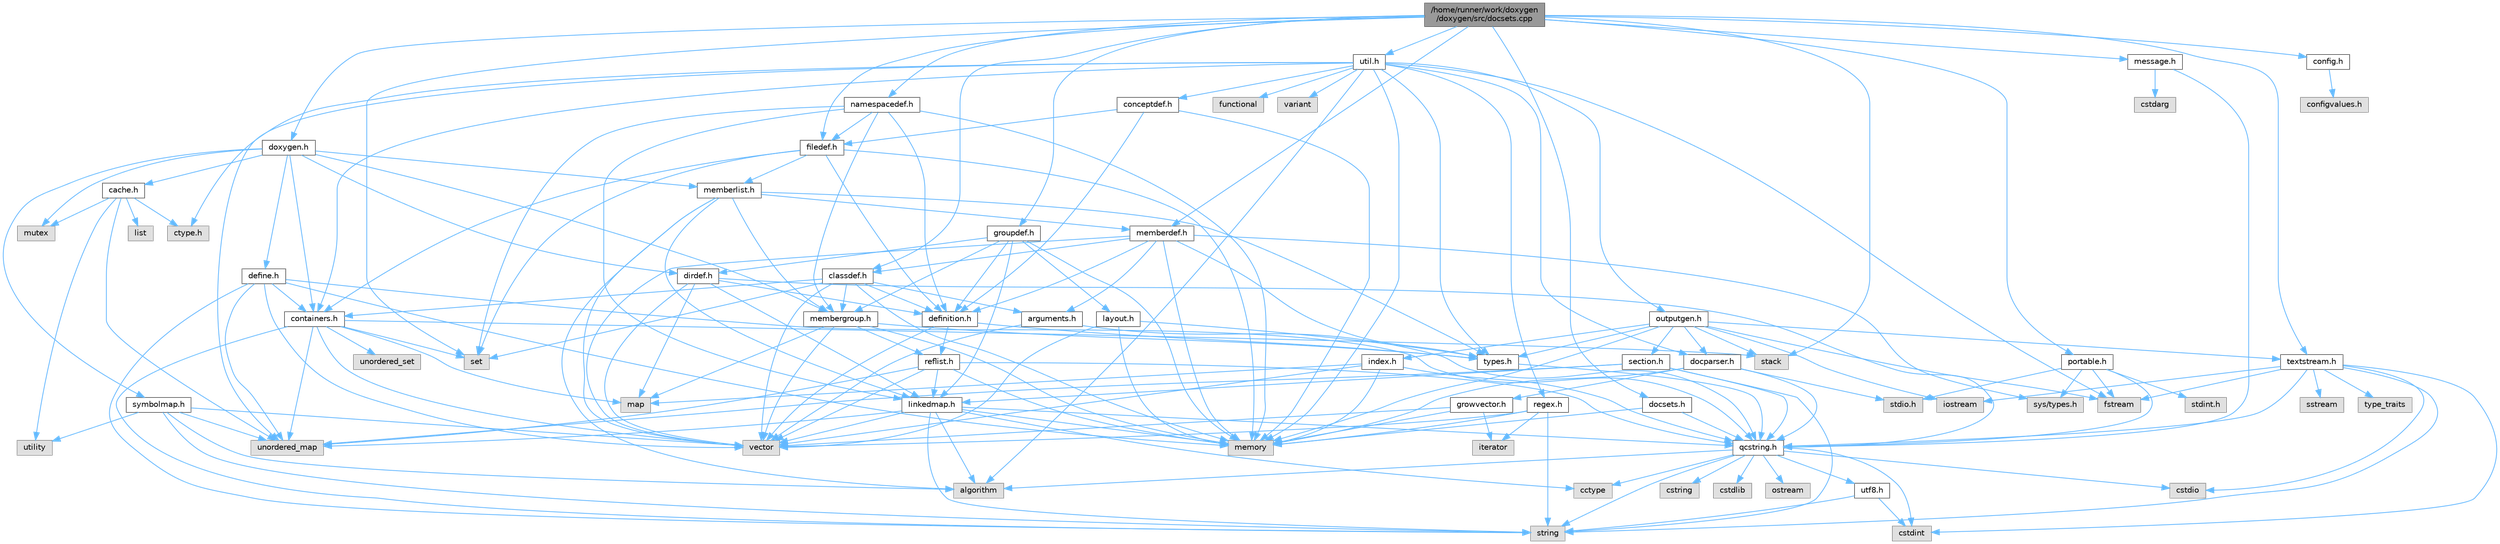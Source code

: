 digraph "/home/runner/work/doxygen/doxygen/src/docsets.cpp"
{
 // INTERACTIVE_SVG=YES
 // LATEX_PDF_SIZE
  bgcolor="transparent";
  edge [fontname=Helvetica,fontsize=10,labelfontname=Helvetica,labelfontsize=10];
  node [fontname=Helvetica,fontsize=10,shape=box,height=0.2,width=0.4];
  Node1 [id="Node000001",label="/home/runner/work/doxygen\l/doxygen/src/docsets.cpp",height=0.2,width=0.4,color="gray40", fillcolor="grey60", style="filled", fontcolor="black"];
  Node1 -> Node2 [id="edge1_Node000001_Node000002",color="steelblue1",style="solid"];
  Node2 [id="Node000002",label="set",height=0.2,width=0.4,color="grey60", fillcolor="#E0E0E0", style="filled"];
  Node1 -> Node3 [id="edge2_Node000001_Node000003",color="steelblue1",style="solid"];
  Node3 [id="Node000003",label="stack",height=0.2,width=0.4,color="grey60", fillcolor="#E0E0E0", style="filled"];
  Node1 -> Node4 [id="edge3_Node000001_Node000004",color="steelblue1",style="solid"];
  Node4 [id="Node000004",label="docsets.h",height=0.2,width=0.4,color="grey40", fillcolor="white", style="filled",URL="$d1/db2/docsets_8h.html",tooltip=" "];
  Node4 -> Node5 [id="edge4_Node000004_Node000005",color="steelblue1",style="solid"];
  Node5 [id="Node000005",label="memory",height=0.2,width=0.4,color="grey60", fillcolor="#E0E0E0", style="filled"];
  Node4 -> Node6 [id="edge5_Node000004_Node000006",color="steelblue1",style="solid"];
  Node6 [id="Node000006",label="qcstring.h",height=0.2,width=0.4,color="grey40", fillcolor="white", style="filled",URL="$d7/d5c/qcstring_8h.html",tooltip=" "];
  Node6 -> Node7 [id="edge6_Node000006_Node000007",color="steelblue1",style="solid"];
  Node7 [id="Node000007",label="string",height=0.2,width=0.4,color="grey60", fillcolor="#E0E0E0", style="filled"];
  Node6 -> Node8 [id="edge7_Node000006_Node000008",color="steelblue1",style="solid"];
  Node8 [id="Node000008",label="algorithm",height=0.2,width=0.4,color="grey60", fillcolor="#E0E0E0", style="filled"];
  Node6 -> Node9 [id="edge8_Node000006_Node000009",color="steelblue1",style="solid"];
  Node9 [id="Node000009",label="cctype",height=0.2,width=0.4,color="grey60", fillcolor="#E0E0E0", style="filled"];
  Node6 -> Node10 [id="edge9_Node000006_Node000010",color="steelblue1",style="solid"];
  Node10 [id="Node000010",label="cstring",height=0.2,width=0.4,color="grey60", fillcolor="#E0E0E0", style="filled"];
  Node6 -> Node11 [id="edge10_Node000006_Node000011",color="steelblue1",style="solid"];
  Node11 [id="Node000011",label="cstdio",height=0.2,width=0.4,color="grey60", fillcolor="#E0E0E0", style="filled"];
  Node6 -> Node12 [id="edge11_Node000006_Node000012",color="steelblue1",style="solid"];
  Node12 [id="Node000012",label="cstdlib",height=0.2,width=0.4,color="grey60", fillcolor="#E0E0E0", style="filled"];
  Node6 -> Node13 [id="edge12_Node000006_Node000013",color="steelblue1",style="solid"];
  Node13 [id="Node000013",label="cstdint",height=0.2,width=0.4,color="grey60", fillcolor="#E0E0E0", style="filled"];
  Node6 -> Node14 [id="edge13_Node000006_Node000014",color="steelblue1",style="solid"];
  Node14 [id="Node000014",label="ostream",height=0.2,width=0.4,color="grey60", fillcolor="#E0E0E0", style="filled"];
  Node6 -> Node15 [id="edge14_Node000006_Node000015",color="steelblue1",style="solid"];
  Node15 [id="Node000015",label="utf8.h",height=0.2,width=0.4,color="grey40", fillcolor="white", style="filled",URL="$db/d7c/utf8_8h.html",tooltip="Various UTF8 related helper functions."];
  Node15 -> Node13 [id="edge15_Node000015_Node000013",color="steelblue1",style="solid"];
  Node15 -> Node7 [id="edge16_Node000015_Node000007",color="steelblue1",style="solid"];
  Node1 -> Node16 [id="edge17_Node000001_Node000016",color="steelblue1",style="solid"];
  Node16 [id="Node000016",label="config.h",height=0.2,width=0.4,color="grey40", fillcolor="white", style="filled",URL="$db/d16/config_8h.html",tooltip=" "];
  Node16 -> Node17 [id="edge18_Node000016_Node000017",color="steelblue1",style="solid"];
  Node17 [id="Node000017",label="configvalues.h",height=0.2,width=0.4,color="grey60", fillcolor="#E0E0E0", style="filled"];
  Node1 -> Node18 [id="edge19_Node000001_Node000018",color="steelblue1",style="solid"];
  Node18 [id="Node000018",label="message.h",height=0.2,width=0.4,color="grey40", fillcolor="white", style="filled",URL="$d2/d0d/message_8h.html",tooltip=" "];
  Node18 -> Node19 [id="edge20_Node000018_Node000019",color="steelblue1",style="solid"];
  Node19 [id="Node000019",label="cstdarg",height=0.2,width=0.4,color="grey60", fillcolor="#E0E0E0", style="filled"];
  Node18 -> Node6 [id="edge21_Node000018_Node000006",color="steelblue1",style="solid"];
  Node1 -> Node20 [id="edge22_Node000001_Node000020",color="steelblue1",style="solid"];
  Node20 [id="Node000020",label="doxygen.h",height=0.2,width=0.4,color="grey40", fillcolor="white", style="filled",URL="$d1/da1/doxygen_8h.html",tooltip=" "];
  Node20 -> Node21 [id="edge23_Node000020_Node000021",color="steelblue1",style="solid"];
  Node21 [id="Node000021",label="mutex",height=0.2,width=0.4,color="grey60", fillcolor="#E0E0E0", style="filled"];
  Node20 -> Node22 [id="edge24_Node000020_Node000022",color="steelblue1",style="solid"];
  Node22 [id="Node000022",label="containers.h",height=0.2,width=0.4,color="grey40", fillcolor="white", style="filled",URL="$d5/d75/containers_8h.html",tooltip=" "];
  Node22 -> Node23 [id="edge25_Node000022_Node000023",color="steelblue1",style="solid"];
  Node23 [id="Node000023",label="vector",height=0.2,width=0.4,color="grey60", fillcolor="#E0E0E0", style="filled"];
  Node22 -> Node7 [id="edge26_Node000022_Node000007",color="steelblue1",style="solid"];
  Node22 -> Node2 [id="edge27_Node000022_Node000002",color="steelblue1",style="solid"];
  Node22 -> Node24 [id="edge28_Node000022_Node000024",color="steelblue1",style="solid"];
  Node24 [id="Node000024",label="map",height=0.2,width=0.4,color="grey60", fillcolor="#E0E0E0", style="filled"];
  Node22 -> Node25 [id="edge29_Node000022_Node000025",color="steelblue1",style="solid"];
  Node25 [id="Node000025",label="unordered_set",height=0.2,width=0.4,color="grey60", fillcolor="#E0E0E0", style="filled"];
  Node22 -> Node26 [id="edge30_Node000022_Node000026",color="steelblue1",style="solid"];
  Node26 [id="Node000026",label="unordered_map",height=0.2,width=0.4,color="grey60", fillcolor="#E0E0E0", style="filled"];
  Node22 -> Node3 [id="edge31_Node000022_Node000003",color="steelblue1",style="solid"];
  Node20 -> Node27 [id="edge32_Node000020_Node000027",color="steelblue1",style="solid"];
  Node27 [id="Node000027",label="membergroup.h",height=0.2,width=0.4,color="grey40", fillcolor="white", style="filled",URL="$d9/d11/membergroup_8h.html",tooltip=" "];
  Node27 -> Node23 [id="edge33_Node000027_Node000023",color="steelblue1",style="solid"];
  Node27 -> Node24 [id="edge34_Node000027_Node000024",color="steelblue1",style="solid"];
  Node27 -> Node5 [id="edge35_Node000027_Node000005",color="steelblue1",style="solid"];
  Node27 -> Node28 [id="edge36_Node000027_Node000028",color="steelblue1",style="solid"];
  Node28 [id="Node000028",label="types.h",height=0.2,width=0.4,color="grey40", fillcolor="white", style="filled",URL="$d9/d49/types_8h.html",tooltip="This file contains a number of basic enums and types."];
  Node28 -> Node6 [id="edge37_Node000028_Node000006",color="steelblue1",style="solid"];
  Node27 -> Node29 [id="edge38_Node000027_Node000029",color="steelblue1",style="solid"];
  Node29 [id="Node000029",label="reflist.h",height=0.2,width=0.4,color="grey40", fillcolor="white", style="filled",URL="$d1/d02/reflist_8h.html",tooltip=" "];
  Node29 -> Node23 [id="edge39_Node000029_Node000023",color="steelblue1",style="solid"];
  Node29 -> Node26 [id="edge40_Node000029_Node000026",color="steelblue1",style="solid"];
  Node29 -> Node5 [id="edge41_Node000029_Node000005",color="steelblue1",style="solid"];
  Node29 -> Node6 [id="edge42_Node000029_Node000006",color="steelblue1",style="solid"];
  Node29 -> Node30 [id="edge43_Node000029_Node000030",color="steelblue1",style="solid"];
  Node30 [id="Node000030",label="linkedmap.h",height=0.2,width=0.4,color="grey40", fillcolor="white", style="filled",URL="$da/de1/linkedmap_8h.html",tooltip=" "];
  Node30 -> Node26 [id="edge44_Node000030_Node000026",color="steelblue1",style="solid"];
  Node30 -> Node23 [id="edge45_Node000030_Node000023",color="steelblue1",style="solid"];
  Node30 -> Node5 [id="edge46_Node000030_Node000005",color="steelblue1",style="solid"];
  Node30 -> Node7 [id="edge47_Node000030_Node000007",color="steelblue1",style="solid"];
  Node30 -> Node8 [id="edge48_Node000030_Node000008",color="steelblue1",style="solid"];
  Node30 -> Node9 [id="edge49_Node000030_Node000009",color="steelblue1",style="solid"];
  Node30 -> Node6 [id="edge50_Node000030_Node000006",color="steelblue1",style="solid"];
  Node20 -> Node31 [id="edge51_Node000020_Node000031",color="steelblue1",style="solid"];
  Node31 [id="Node000031",label="dirdef.h",height=0.2,width=0.4,color="grey40", fillcolor="white", style="filled",URL="$d6/d15/dirdef_8h.html",tooltip=" "];
  Node31 -> Node23 [id="edge52_Node000031_Node000023",color="steelblue1",style="solid"];
  Node31 -> Node24 [id="edge53_Node000031_Node000024",color="steelblue1",style="solid"];
  Node31 -> Node6 [id="edge54_Node000031_Node000006",color="steelblue1",style="solid"];
  Node31 -> Node30 [id="edge55_Node000031_Node000030",color="steelblue1",style="solid"];
  Node31 -> Node32 [id="edge56_Node000031_Node000032",color="steelblue1",style="solid"];
  Node32 [id="Node000032",label="definition.h",height=0.2,width=0.4,color="grey40", fillcolor="white", style="filled",URL="$df/da1/definition_8h.html",tooltip=" "];
  Node32 -> Node23 [id="edge57_Node000032_Node000023",color="steelblue1",style="solid"];
  Node32 -> Node28 [id="edge58_Node000032_Node000028",color="steelblue1",style="solid"];
  Node32 -> Node29 [id="edge59_Node000032_Node000029",color="steelblue1",style="solid"];
  Node20 -> Node33 [id="edge60_Node000020_Node000033",color="steelblue1",style="solid"];
  Node33 [id="Node000033",label="memberlist.h",height=0.2,width=0.4,color="grey40", fillcolor="white", style="filled",URL="$dd/d78/memberlist_8h.html",tooltip=" "];
  Node33 -> Node23 [id="edge61_Node000033_Node000023",color="steelblue1",style="solid"];
  Node33 -> Node8 [id="edge62_Node000033_Node000008",color="steelblue1",style="solid"];
  Node33 -> Node34 [id="edge63_Node000033_Node000034",color="steelblue1",style="solid"];
  Node34 [id="Node000034",label="memberdef.h",height=0.2,width=0.4,color="grey40", fillcolor="white", style="filled",URL="$d4/d46/memberdef_8h.html",tooltip=" "];
  Node34 -> Node23 [id="edge64_Node000034_Node000023",color="steelblue1",style="solid"];
  Node34 -> Node5 [id="edge65_Node000034_Node000005",color="steelblue1",style="solid"];
  Node34 -> Node35 [id="edge66_Node000034_Node000035",color="steelblue1",style="solid"];
  Node35 [id="Node000035",label="sys/types.h",height=0.2,width=0.4,color="grey60", fillcolor="#E0E0E0", style="filled"];
  Node34 -> Node28 [id="edge67_Node000034_Node000028",color="steelblue1",style="solid"];
  Node34 -> Node32 [id="edge68_Node000034_Node000032",color="steelblue1",style="solid"];
  Node34 -> Node36 [id="edge69_Node000034_Node000036",color="steelblue1",style="solid"];
  Node36 [id="Node000036",label="arguments.h",height=0.2,width=0.4,color="grey40", fillcolor="white", style="filled",URL="$df/d9b/arguments_8h.html",tooltip=" "];
  Node36 -> Node23 [id="edge70_Node000036_Node000023",color="steelblue1",style="solid"];
  Node36 -> Node6 [id="edge71_Node000036_Node000006",color="steelblue1",style="solid"];
  Node34 -> Node37 [id="edge72_Node000034_Node000037",color="steelblue1",style="solid"];
  Node37 [id="Node000037",label="classdef.h",height=0.2,width=0.4,color="grey40", fillcolor="white", style="filled",URL="$d1/da6/classdef_8h.html",tooltip=" "];
  Node37 -> Node5 [id="edge73_Node000037_Node000005",color="steelblue1",style="solid"];
  Node37 -> Node23 [id="edge74_Node000037_Node000023",color="steelblue1",style="solid"];
  Node37 -> Node2 [id="edge75_Node000037_Node000002",color="steelblue1",style="solid"];
  Node37 -> Node22 [id="edge76_Node000037_Node000022",color="steelblue1",style="solid"];
  Node37 -> Node32 [id="edge77_Node000037_Node000032",color="steelblue1",style="solid"];
  Node37 -> Node36 [id="edge78_Node000037_Node000036",color="steelblue1",style="solid"];
  Node37 -> Node27 [id="edge79_Node000037_Node000027",color="steelblue1",style="solid"];
  Node33 -> Node30 [id="edge80_Node000033_Node000030",color="steelblue1",style="solid"];
  Node33 -> Node28 [id="edge81_Node000033_Node000028",color="steelblue1",style="solid"];
  Node33 -> Node27 [id="edge82_Node000033_Node000027",color="steelblue1",style="solid"];
  Node20 -> Node38 [id="edge83_Node000020_Node000038",color="steelblue1",style="solid"];
  Node38 [id="Node000038",label="define.h",height=0.2,width=0.4,color="grey40", fillcolor="white", style="filled",URL="$df/d67/define_8h.html",tooltip=" "];
  Node38 -> Node23 [id="edge84_Node000038_Node000023",color="steelblue1",style="solid"];
  Node38 -> Node5 [id="edge85_Node000038_Node000005",color="steelblue1",style="solid"];
  Node38 -> Node7 [id="edge86_Node000038_Node000007",color="steelblue1",style="solid"];
  Node38 -> Node26 [id="edge87_Node000038_Node000026",color="steelblue1",style="solid"];
  Node38 -> Node6 [id="edge88_Node000038_Node000006",color="steelblue1",style="solid"];
  Node38 -> Node22 [id="edge89_Node000038_Node000022",color="steelblue1",style="solid"];
  Node20 -> Node39 [id="edge90_Node000020_Node000039",color="steelblue1",style="solid"];
  Node39 [id="Node000039",label="cache.h",height=0.2,width=0.4,color="grey40", fillcolor="white", style="filled",URL="$d3/d26/cache_8h.html",tooltip=" "];
  Node39 -> Node40 [id="edge91_Node000039_Node000040",color="steelblue1",style="solid"];
  Node40 [id="Node000040",label="list",height=0.2,width=0.4,color="grey60", fillcolor="#E0E0E0", style="filled"];
  Node39 -> Node26 [id="edge92_Node000039_Node000026",color="steelblue1",style="solid"];
  Node39 -> Node21 [id="edge93_Node000039_Node000021",color="steelblue1",style="solid"];
  Node39 -> Node41 [id="edge94_Node000039_Node000041",color="steelblue1",style="solid"];
  Node41 [id="Node000041",label="utility",height=0.2,width=0.4,color="grey60", fillcolor="#E0E0E0", style="filled"];
  Node39 -> Node42 [id="edge95_Node000039_Node000042",color="steelblue1",style="solid"];
  Node42 [id="Node000042",label="ctype.h",height=0.2,width=0.4,color="grey60", fillcolor="#E0E0E0", style="filled"];
  Node20 -> Node43 [id="edge96_Node000020_Node000043",color="steelblue1",style="solid"];
  Node43 [id="Node000043",label="symbolmap.h",height=0.2,width=0.4,color="grey40", fillcolor="white", style="filled",URL="$d7/ddd/symbolmap_8h.html",tooltip=" "];
  Node43 -> Node8 [id="edge97_Node000043_Node000008",color="steelblue1",style="solid"];
  Node43 -> Node26 [id="edge98_Node000043_Node000026",color="steelblue1",style="solid"];
  Node43 -> Node23 [id="edge99_Node000043_Node000023",color="steelblue1",style="solid"];
  Node43 -> Node7 [id="edge100_Node000043_Node000007",color="steelblue1",style="solid"];
  Node43 -> Node41 [id="edge101_Node000043_Node000041",color="steelblue1",style="solid"];
  Node1 -> Node44 [id="edge102_Node000001_Node000044",color="steelblue1",style="solid"];
  Node44 [id="Node000044",label="groupdef.h",height=0.2,width=0.4,color="grey40", fillcolor="white", style="filled",URL="$d1/de6/groupdef_8h.html",tooltip=" "];
  Node44 -> Node5 [id="edge103_Node000044_Node000005",color="steelblue1",style="solid"];
  Node44 -> Node32 [id="edge104_Node000044_Node000032",color="steelblue1",style="solid"];
  Node44 -> Node31 [id="edge105_Node000044_Node000031",color="steelblue1",style="solid"];
  Node44 -> Node45 [id="edge106_Node000044_Node000045",color="steelblue1",style="solid"];
  Node45 [id="Node000045",label="layout.h",height=0.2,width=0.4,color="grey40", fillcolor="white", style="filled",URL="$db/d51/layout_8h.html",tooltip=" "];
  Node45 -> Node5 [id="edge107_Node000045_Node000005",color="steelblue1",style="solid"];
  Node45 -> Node23 [id="edge108_Node000045_Node000023",color="steelblue1",style="solid"];
  Node45 -> Node28 [id="edge109_Node000045_Node000028",color="steelblue1",style="solid"];
  Node44 -> Node27 [id="edge110_Node000044_Node000027",color="steelblue1",style="solid"];
  Node44 -> Node30 [id="edge111_Node000044_Node000030",color="steelblue1",style="solid"];
  Node1 -> Node37 [id="edge112_Node000001_Node000037",color="steelblue1",style="solid"];
  Node1 -> Node46 [id="edge113_Node000001_Node000046",color="steelblue1",style="solid"];
  Node46 [id="Node000046",label="filedef.h",height=0.2,width=0.4,color="grey40", fillcolor="white", style="filled",URL="$d4/d3a/filedef_8h.html",tooltip=" "];
  Node46 -> Node5 [id="edge114_Node000046_Node000005",color="steelblue1",style="solid"];
  Node46 -> Node2 [id="edge115_Node000046_Node000002",color="steelblue1",style="solid"];
  Node46 -> Node32 [id="edge116_Node000046_Node000032",color="steelblue1",style="solid"];
  Node46 -> Node33 [id="edge117_Node000046_Node000033",color="steelblue1",style="solid"];
  Node46 -> Node22 [id="edge118_Node000046_Node000022",color="steelblue1",style="solid"];
  Node1 -> Node34 [id="edge119_Node000001_Node000034",color="steelblue1",style="solid"];
  Node1 -> Node47 [id="edge120_Node000001_Node000047",color="steelblue1",style="solid"];
  Node47 [id="Node000047",label="namespacedef.h",height=0.2,width=0.4,color="grey40", fillcolor="white", style="filled",URL="$d7/d97/namespacedef_8h.html",tooltip=" "];
  Node47 -> Node5 [id="edge121_Node000047_Node000005",color="steelblue1",style="solid"];
  Node47 -> Node2 [id="edge122_Node000047_Node000002",color="steelblue1",style="solid"];
  Node47 -> Node32 [id="edge123_Node000047_Node000032",color="steelblue1",style="solid"];
  Node47 -> Node46 [id="edge124_Node000047_Node000046",color="steelblue1",style="solid"];
  Node47 -> Node30 [id="edge125_Node000047_Node000030",color="steelblue1",style="solid"];
  Node47 -> Node27 [id="edge126_Node000047_Node000027",color="steelblue1",style="solid"];
  Node1 -> Node48 [id="edge127_Node000001_Node000048",color="steelblue1",style="solid"];
  Node48 [id="Node000048",label="util.h",height=0.2,width=0.4,color="grey40", fillcolor="white", style="filled",URL="$d8/d3c/util_8h.html",tooltip="A bunch of utility functions."];
  Node48 -> Node5 [id="edge128_Node000048_Node000005",color="steelblue1",style="solid"];
  Node48 -> Node26 [id="edge129_Node000048_Node000026",color="steelblue1",style="solid"];
  Node48 -> Node8 [id="edge130_Node000048_Node000008",color="steelblue1",style="solid"];
  Node48 -> Node49 [id="edge131_Node000048_Node000049",color="steelblue1",style="solid"];
  Node49 [id="Node000049",label="functional",height=0.2,width=0.4,color="grey60", fillcolor="#E0E0E0", style="filled"];
  Node48 -> Node50 [id="edge132_Node000048_Node000050",color="steelblue1",style="solid"];
  Node50 [id="Node000050",label="fstream",height=0.2,width=0.4,color="grey60", fillcolor="#E0E0E0", style="filled"];
  Node48 -> Node51 [id="edge133_Node000048_Node000051",color="steelblue1",style="solid"];
  Node51 [id="Node000051",label="variant",height=0.2,width=0.4,color="grey60", fillcolor="#E0E0E0", style="filled"];
  Node48 -> Node42 [id="edge134_Node000048_Node000042",color="steelblue1",style="solid"];
  Node48 -> Node28 [id="edge135_Node000048_Node000028",color="steelblue1",style="solid"];
  Node48 -> Node52 [id="edge136_Node000048_Node000052",color="steelblue1",style="solid"];
  Node52 [id="Node000052",label="docparser.h",height=0.2,width=0.4,color="grey40", fillcolor="white", style="filled",URL="$de/d9c/docparser_8h.html",tooltip=" "];
  Node52 -> Node53 [id="edge137_Node000052_Node000053",color="steelblue1",style="solid"];
  Node53 [id="Node000053",label="stdio.h",height=0.2,width=0.4,color="grey60", fillcolor="#E0E0E0", style="filled"];
  Node52 -> Node5 [id="edge138_Node000052_Node000005",color="steelblue1",style="solid"];
  Node52 -> Node6 [id="edge139_Node000052_Node000006",color="steelblue1",style="solid"];
  Node52 -> Node54 [id="edge140_Node000052_Node000054",color="steelblue1",style="solid"];
  Node54 [id="Node000054",label="growvector.h",height=0.2,width=0.4,color="grey40", fillcolor="white", style="filled",URL="$d7/d50/growvector_8h.html",tooltip=" "];
  Node54 -> Node23 [id="edge141_Node000054_Node000023",color="steelblue1",style="solid"];
  Node54 -> Node5 [id="edge142_Node000054_Node000005",color="steelblue1",style="solid"];
  Node54 -> Node55 [id="edge143_Node000054_Node000055",color="steelblue1",style="solid"];
  Node55 [id="Node000055",label="iterator",height=0.2,width=0.4,color="grey60", fillcolor="#E0E0E0", style="filled"];
  Node48 -> Node22 [id="edge144_Node000048_Node000022",color="steelblue1",style="solid"];
  Node48 -> Node56 [id="edge145_Node000048_Node000056",color="steelblue1",style="solid"];
  Node56 [id="Node000056",label="outputgen.h",height=0.2,width=0.4,color="grey40", fillcolor="white", style="filled",URL="$df/d06/outputgen_8h.html",tooltip=" "];
  Node56 -> Node5 [id="edge146_Node000056_Node000005",color="steelblue1",style="solid"];
  Node56 -> Node3 [id="edge147_Node000056_Node000003",color="steelblue1",style="solid"];
  Node56 -> Node57 [id="edge148_Node000056_Node000057",color="steelblue1",style="solid"];
  Node57 [id="Node000057",label="iostream",height=0.2,width=0.4,color="grey60", fillcolor="#E0E0E0", style="filled"];
  Node56 -> Node50 [id="edge149_Node000056_Node000050",color="steelblue1",style="solid"];
  Node56 -> Node28 [id="edge150_Node000056_Node000028",color="steelblue1",style="solid"];
  Node56 -> Node58 [id="edge151_Node000056_Node000058",color="steelblue1",style="solid"];
  Node58 [id="Node000058",label="index.h",height=0.2,width=0.4,color="grey40", fillcolor="white", style="filled",URL="$d1/db5/index_8h.html",tooltip=" "];
  Node58 -> Node5 [id="edge152_Node000058_Node000005",color="steelblue1",style="solid"];
  Node58 -> Node23 [id="edge153_Node000058_Node000023",color="steelblue1",style="solid"];
  Node58 -> Node24 [id="edge154_Node000058_Node000024",color="steelblue1",style="solid"];
  Node58 -> Node6 [id="edge155_Node000058_Node000006",color="steelblue1",style="solid"];
  Node56 -> Node59 [id="edge156_Node000056_Node000059",color="steelblue1",style="solid"];
  Node59 [id="Node000059",label="section.h",height=0.2,width=0.4,color="grey40", fillcolor="white", style="filled",URL="$d1/d2a/section_8h.html",tooltip=" "];
  Node59 -> Node7 [id="edge157_Node000059_Node000007",color="steelblue1",style="solid"];
  Node59 -> Node26 [id="edge158_Node000059_Node000026",color="steelblue1",style="solid"];
  Node59 -> Node6 [id="edge159_Node000059_Node000006",color="steelblue1",style="solid"];
  Node59 -> Node30 [id="edge160_Node000059_Node000030",color="steelblue1",style="solid"];
  Node56 -> Node60 [id="edge161_Node000056_Node000060",color="steelblue1",style="solid"];
  Node60 [id="Node000060",label="textstream.h",height=0.2,width=0.4,color="grey40", fillcolor="white", style="filled",URL="$d4/d7d/textstream_8h.html",tooltip=" "];
  Node60 -> Node7 [id="edge162_Node000060_Node000007",color="steelblue1",style="solid"];
  Node60 -> Node57 [id="edge163_Node000060_Node000057",color="steelblue1",style="solid"];
  Node60 -> Node61 [id="edge164_Node000060_Node000061",color="steelblue1",style="solid"];
  Node61 [id="Node000061",label="sstream",height=0.2,width=0.4,color="grey60", fillcolor="#E0E0E0", style="filled"];
  Node60 -> Node13 [id="edge165_Node000060_Node000013",color="steelblue1",style="solid"];
  Node60 -> Node11 [id="edge166_Node000060_Node000011",color="steelblue1",style="solid"];
  Node60 -> Node50 [id="edge167_Node000060_Node000050",color="steelblue1",style="solid"];
  Node60 -> Node62 [id="edge168_Node000060_Node000062",color="steelblue1",style="solid"];
  Node62 [id="Node000062",label="type_traits",height=0.2,width=0.4,color="grey60", fillcolor="#E0E0E0", style="filled"];
  Node60 -> Node6 [id="edge169_Node000060_Node000006",color="steelblue1",style="solid"];
  Node56 -> Node52 [id="edge170_Node000056_Node000052",color="steelblue1",style="solid"];
  Node48 -> Node63 [id="edge171_Node000048_Node000063",color="steelblue1",style="solid"];
  Node63 [id="Node000063",label="regex.h",height=0.2,width=0.4,color="grey40", fillcolor="white", style="filled",URL="$d1/d21/regex_8h.html",tooltip=" "];
  Node63 -> Node5 [id="edge172_Node000063_Node000005",color="steelblue1",style="solid"];
  Node63 -> Node7 [id="edge173_Node000063_Node000007",color="steelblue1",style="solid"];
  Node63 -> Node23 [id="edge174_Node000063_Node000023",color="steelblue1",style="solid"];
  Node63 -> Node55 [id="edge175_Node000063_Node000055",color="steelblue1",style="solid"];
  Node48 -> Node64 [id="edge176_Node000048_Node000064",color="steelblue1",style="solid"];
  Node64 [id="Node000064",label="conceptdef.h",height=0.2,width=0.4,color="grey40", fillcolor="white", style="filled",URL="$da/df1/conceptdef_8h.html",tooltip=" "];
  Node64 -> Node5 [id="edge177_Node000064_Node000005",color="steelblue1",style="solid"];
  Node64 -> Node32 [id="edge178_Node000064_Node000032",color="steelblue1",style="solid"];
  Node64 -> Node46 [id="edge179_Node000064_Node000046",color="steelblue1",style="solid"];
  Node1 -> Node60 [id="edge180_Node000001_Node000060",color="steelblue1",style="solid"];
  Node1 -> Node65 [id="edge181_Node000001_Node000065",color="steelblue1",style="solid"];
  Node65 [id="Node000065",label="portable.h",height=0.2,width=0.4,color="grey40", fillcolor="white", style="filled",URL="$d2/de2/portable_8h.html",tooltip="Portable versions of functions that are platform dependent."];
  Node65 -> Node53 [id="edge182_Node000065_Node000053",color="steelblue1",style="solid"];
  Node65 -> Node35 [id="edge183_Node000065_Node000035",color="steelblue1",style="solid"];
  Node65 -> Node66 [id="edge184_Node000065_Node000066",color="steelblue1",style="solid"];
  Node66 [id="Node000066",label="stdint.h",height=0.2,width=0.4,color="grey60", fillcolor="#E0E0E0", style="filled"];
  Node65 -> Node50 [id="edge185_Node000065_Node000050",color="steelblue1",style="solid"];
  Node65 -> Node6 [id="edge186_Node000065_Node000006",color="steelblue1",style="solid"];
}
